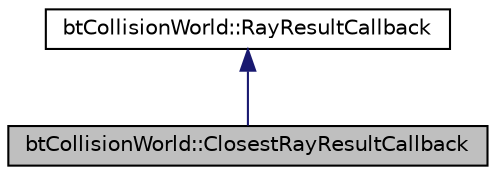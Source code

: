 digraph G
{
  edge [fontname="Helvetica",fontsize="10",labelfontname="Helvetica",labelfontsize="10"];
  node [fontname="Helvetica",fontsize="10",shape=record];
  Node1 [label="btCollisionWorld::ClosestRayResultCallback",height=0.2,width=0.4,color="black", fillcolor="grey75", style="filled" fontcolor="black"];
  Node2 -> Node1 [dir="back",color="midnightblue",fontsize="10",style="solid",fontname="Helvetica"];
  Node2 [label="btCollisionWorld::RayResultCallback",height=0.2,width=0.4,color="black", fillcolor="white", style="filled",URL="$structbtCollisionWorld_1_1RayResultCallback.html",tooltip="RayResultCallback is used to report new raycast results."];
}
